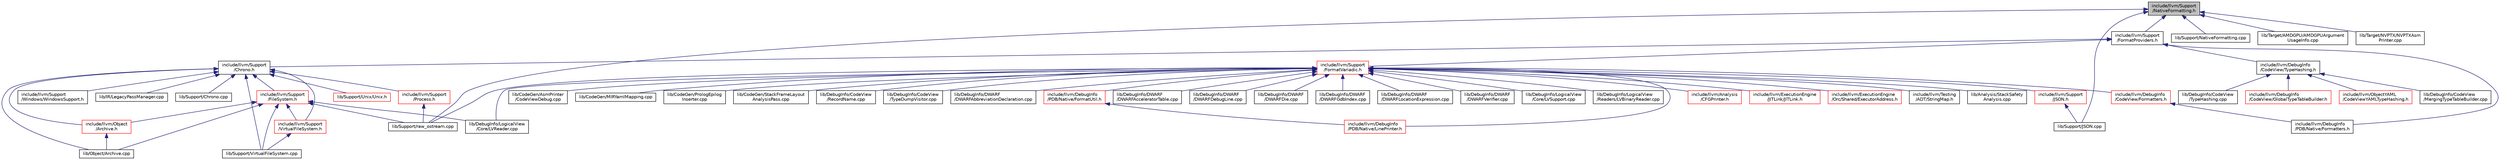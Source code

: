 digraph "include/llvm/Support/NativeFormatting.h"
{
 // LATEX_PDF_SIZE
  bgcolor="transparent";
  edge [fontname="Helvetica",fontsize="10",labelfontname="Helvetica",labelfontsize="10"];
  node [fontname="Helvetica",fontsize="10",shape=record];
  Node1 [label="include/llvm/Support\l/NativeFormatting.h",height=0.2,width=0.4,color="black", fillcolor="grey75", style="filled", fontcolor="black",tooltip=" "];
  Node1 -> Node2 [dir="back",color="midnightblue",fontsize="10",style="solid",fontname="Helvetica"];
  Node2 [label="include/llvm/Support\l/FormatProviders.h",height=0.2,width=0.4,color="black",URL="$FormatProviders_8h.html",tooltip=" "];
  Node2 -> Node3 [dir="back",color="midnightblue",fontsize="10",style="solid",fontname="Helvetica"];
  Node3 [label="include/llvm/DebugInfo\l/CodeView/TypeHashing.h",height=0.2,width=0.4,color="black",URL="$TypeHashing_8h.html",tooltip=" "];
  Node3 -> Node4 [dir="back",color="midnightblue",fontsize="10",style="solid",fontname="Helvetica"];
  Node4 [label="include/llvm/DebugInfo\l/CodeView/GlobalTypeTableBuilder.h",height=0.2,width=0.4,color="red",URL="$GlobalTypeTableBuilder_8h.html",tooltip=" "];
  Node3 -> Node10 [dir="back",color="midnightblue",fontsize="10",style="solid",fontname="Helvetica"];
  Node10 [label="include/llvm/ObjectYAML\l/CodeViewYAMLTypeHashing.h",height=0.2,width=0.4,color="red",URL="$CodeViewYAMLTypeHashing_8h.html",tooltip=" "];
  Node3 -> Node22 [dir="back",color="midnightblue",fontsize="10",style="solid",fontname="Helvetica"];
  Node22 [label="lib/DebugInfo/CodeView\l/MergingTypeTableBuilder.cpp",height=0.2,width=0.4,color="black",URL="$MergingTypeTableBuilder_8cpp.html",tooltip=" "];
  Node3 -> Node23 [dir="back",color="midnightblue",fontsize="10",style="solid",fontname="Helvetica"];
  Node23 [label="lib/DebugInfo/CodeView\l/TypeHashing.cpp",height=0.2,width=0.4,color="black",URL="$TypeHashing_8cpp.html",tooltip=" "];
  Node2 -> Node24 [dir="back",color="midnightblue",fontsize="10",style="solid",fontname="Helvetica"];
  Node24 [label="include/llvm/DebugInfo\l/PDB/Native/Formatters.h",height=0.2,width=0.4,color="black",URL="$PDB_2Native_2Formatters_8h.html",tooltip=" "];
  Node2 -> Node25 [dir="back",color="midnightblue",fontsize="10",style="solid",fontname="Helvetica"];
  Node25 [label="include/llvm/Support\l/Chrono.h",height=0.2,width=0.4,color="black",URL="$Chrono_8h.html",tooltip=" "];
  Node25 -> Node26 [dir="back",color="midnightblue",fontsize="10",style="solid",fontname="Helvetica"];
  Node26 [label="include/llvm/Object\l/Archive.h",height=0.2,width=0.4,color="red",URL="$include_2llvm_2Object_2Archive_8h.html",tooltip=" "];
  Node26 -> Node52 [dir="back",color="midnightblue",fontsize="10",style="solid",fontname="Helvetica"];
  Node52 [label="lib/Object/Archive.cpp",height=0.2,width=0.4,color="black",URL="$Object_2Archive_8cpp.html",tooltip=" "];
  Node25 -> Node57 [dir="back",color="midnightblue",fontsize="10",style="solid",fontname="Helvetica"];
  Node57 [label="include/llvm/Support\l/FileSystem.h",height=0.2,width=0.4,color="red",URL="$FileSystem_8h.html",tooltip=" "];
  Node57 -> Node26 [dir="back",color="midnightblue",fontsize="10",style="solid",fontname="Helvetica"];
  Node57 -> Node145 [dir="back",color="midnightblue",fontsize="10",style="solid",fontname="Helvetica"];
  Node145 [label="include/llvm/Support\l/VirtualFileSystem.h",height=0.2,width=0.4,color="red",URL="$VirtualFileSystem_8h.html",tooltip=" "];
  Node145 -> Node158 [dir="back",color="midnightblue",fontsize="10",style="solid",fontname="Helvetica"];
  Node158 [label="lib/Support/VirtualFileSystem.cpp",height=0.2,width=0.4,color="black",URL="$VirtualFileSystem_8cpp.html",tooltip=" "];
  Node57 -> Node170 [dir="back",color="midnightblue",fontsize="10",style="solid",fontname="Helvetica"];
  Node170 [label="lib/DebugInfo/LogicalView\l/Core/LVReader.cpp",height=0.2,width=0.4,color="black",URL="$LVReader_8cpp.html",tooltip=" "];
  Node57 -> Node52 [dir="back",color="midnightblue",fontsize="10",style="solid",fontname="Helvetica"];
  Node57 -> Node136 [dir="back",color="midnightblue",fontsize="10",style="solid",fontname="Helvetica"];
  Node136 [label="lib/Support/raw_ostream.cpp",height=0.2,width=0.4,color="black",URL="$raw__ostream_8cpp.html",tooltip=" "];
  Node57 -> Node158 [dir="back",color="midnightblue",fontsize="10",style="solid",fontname="Helvetica"];
  Node25 -> Node105 [dir="back",color="midnightblue",fontsize="10",style="solid",fontname="Helvetica"];
  Node105 [label="include/llvm/Support\l/Process.h",height=0.2,width=0.4,color="red",URL="$Process_8h.html",tooltip=" "];
  Node105 -> Node136 [dir="back",color="midnightblue",fontsize="10",style="solid",fontname="Helvetica"];
  Node25 -> Node145 [dir="back",color="midnightblue",fontsize="10",style="solid",fontname="Helvetica"];
  Node25 -> Node203 [dir="back",color="midnightblue",fontsize="10",style="solid",fontname="Helvetica"];
  Node203 [label="include/llvm/Support\l/Windows/WindowsSupport.h",height=0.2,width=0.4,color="black",URL="$WindowsSupport_8h.html",tooltip=" "];
  Node25 -> Node204 [dir="back",color="midnightblue",fontsize="10",style="solid",fontname="Helvetica"];
  Node204 [label="lib/IR/LegacyPassManager.cpp",height=0.2,width=0.4,color="black",URL="$LegacyPassManager_8cpp.html",tooltip=" "];
  Node25 -> Node52 [dir="back",color="midnightblue",fontsize="10",style="solid",fontname="Helvetica"];
  Node25 -> Node205 [dir="back",color="midnightblue",fontsize="10",style="solid",fontname="Helvetica"];
  Node205 [label="lib/Support/Chrono.cpp",height=0.2,width=0.4,color="black",URL="$Chrono_8cpp.html",tooltip=" "];
  Node25 -> Node206 [dir="back",color="midnightblue",fontsize="10",style="solid",fontname="Helvetica"];
  Node206 [label="lib/Support/Unix/Unix.h",height=0.2,width=0.4,color="red",URL="$Unix_8h.html",tooltip=" "];
  Node25 -> Node158 [dir="back",color="midnightblue",fontsize="10",style="solid",fontname="Helvetica"];
  Node2 -> Node212 [dir="back",color="midnightblue",fontsize="10",style="solid",fontname="Helvetica"];
  Node212 [label="include/llvm/Support\l/FormatVariadic.h",height=0.2,width=0.4,color="red",URL="$FormatVariadic_8h.html",tooltip=" "];
  Node212 -> Node213 [dir="back",color="midnightblue",fontsize="10",style="solid",fontname="Helvetica"];
  Node213 [label="include/llvm/Analysis\l/CFGPrinter.h",height=0.2,width=0.4,color="red",URL="$CFGPrinter_8h.html",tooltip=" "];
  Node212 -> Node216 [dir="back",color="midnightblue",fontsize="10",style="solid",fontname="Helvetica"];
  Node216 [label="include/llvm/DebugInfo\l/CodeView/Formatters.h",height=0.2,width=0.4,color="red",URL="$CodeView_2Formatters_8h.html",tooltip=" "];
  Node216 -> Node24 [dir="back",color="midnightblue",fontsize="10",style="solid",fontname="Helvetica"];
  Node212 -> Node219 [dir="back",color="midnightblue",fontsize="10",style="solid",fontname="Helvetica"];
  Node219 [label="include/llvm/DebugInfo\l/PDB/Native/FormatUtil.h",height=0.2,width=0.4,color="red",URL="$FormatUtil_8h.html",tooltip=" "];
  Node219 -> Node220 [dir="back",color="midnightblue",fontsize="10",style="solid",fontname="Helvetica"];
  Node220 [label="include/llvm/DebugInfo\l/PDB/Native/LinePrinter.h",height=0.2,width=0.4,color="red",URL="$LinePrinter_8h.html",tooltip=" "];
  Node212 -> Node220 [dir="back",color="midnightblue",fontsize="10",style="solid",fontname="Helvetica"];
  Node212 -> Node224 [dir="back",color="midnightblue",fontsize="10",style="solid",fontname="Helvetica"];
  Node224 [label="include/llvm/ExecutionEngine\l/JITLink/JITLink.h",height=0.2,width=0.4,color="red",URL="$JITLink_8h.html",tooltip=" "];
  Node212 -> Node288 [dir="back",color="midnightblue",fontsize="10",style="solid",fontname="Helvetica"];
  Node288 [label="include/llvm/ExecutionEngine\l/Orc/Shared/ExecutorAddress.h",height=0.2,width=0.4,color="red",URL="$ExecutorAddress_8h.html",tooltip=" "];
  Node212 -> Node347 [dir="back",color="midnightblue",fontsize="10",style="solid",fontname="Helvetica"];
  Node347 [label="include/llvm/Support\l/JSON.h",height=0.2,width=0.4,color="red",URL="$JSON_8h.html",tooltip=" "];
  Node347 -> Node491 [dir="back",color="midnightblue",fontsize="10",style="solid",fontname="Helvetica"];
  Node491 [label="lib/Support/JSON.cpp",height=0.2,width=0.4,color="black",URL="$JSON_8cpp.html",tooltip=" "];
  Node212 -> Node493 [dir="back",color="midnightblue",fontsize="10",style="solid",fontname="Helvetica"];
  Node493 [label="include/llvm/Testing\l/ADT/StringMap.h",height=0.2,width=0.4,color="black",URL="$Testing_2ADT_2StringMap_8h.html",tooltip=" "];
  Node212 -> Node494 [dir="back",color="midnightblue",fontsize="10",style="solid",fontname="Helvetica"];
  Node494 [label="lib/Analysis/StackSafety\lAnalysis.cpp",height=0.2,width=0.4,color="black",URL="$StackSafetyAnalysis_8cpp.html",tooltip=" "];
  Node212 -> Node7 [dir="back",color="midnightblue",fontsize="10",style="solid",fontname="Helvetica"];
  Node7 [label="lib/CodeGen/AsmPrinter\l/CodeViewDebug.cpp",height=0.2,width=0.4,color="black",URL="$CodeViewDebug_8cpp.html",tooltip=" "];
  Node212 -> Node495 [dir="back",color="midnightblue",fontsize="10",style="solid",fontname="Helvetica"];
  Node495 [label="lib/CodeGen/MIRYamlMapping.cpp",height=0.2,width=0.4,color="black",URL="$MIRYamlMapping_8cpp.html",tooltip=" "];
  Node212 -> Node496 [dir="back",color="midnightblue",fontsize="10",style="solid",fontname="Helvetica"];
  Node496 [label="lib/CodeGen/PrologEpilog\lInserter.cpp",height=0.2,width=0.4,color="black",URL="$PrologEpilogInserter_8cpp.html",tooltip=" "];
  Node212 -> Node497 [dir="back",color="midnightblue",fontsize="10",style="solid",fontname="Helvetica"];
  Node497 [label="lib/CodeGen/StackFrameLayout\lAnalysisPass.cpp",height=0.2,width=0.4,color="black",URL="$StackFrameLayoutAnalysisPass_8cpp.html",tooltip=" "];
  Node212 -> Node498 [dir="back",color="midnightblue",fontsize="10",style="solid",fontname="Helvetica"];
  Node498 [label="lib/DebugInfo/CodeView\l/RecordName.cpp",height=0.2,width=0.4,color="black",URL="$RecordName_8cpp.html",tooltip=" "];
  Node212 -> Node477 [dir="back",color="midnightblue",fontsize="10",style="solid",fontname="Helvetica"];
  Node477 [label="lib/DebugInfo/CodeView\l/TypeDumpVisitor.cpp",height=0.2,width=0.4,color="black",URL="$TypeDumpVisitor_8cpp.html",tooltip=" "];
  Node212 -> Node499 [dir="back",color="midnightblue",fontsize="10",style="solid",fontname="Helvetica"];
  Node499 [label="lib/DebugInfo/DWARF\l/DWARFAbbreviationDeclaration.cpp",height=0.2,width=0.4,color="black",URL="$DWARFAbbreviationDeclaration_8cpp.html",tooltip=" "];
  Node212 -> Node480 [dir="back",color="midnightblue",fontsize="10",style="solid",fontname="Helvetica"];
  Node480 [label="lib/DebugInfo/DWARF\l/DWARFAcceleratorTable.cpp",height=0.2,width=0.4,color="black",URL="$DWARFAcceleratorTable_8cpp.html",tooltip=" "];
  Node212 -> Node500 [dir="back",color="midnightblue",fontsize="10",style="solid",fontname="Helvetica"];
  Node500 [label="lib/DebugInfo/DWARF\l/DWARFDebugLine.cpp",height=0.2,width=0.4,color="black",URL="$DWARFDebugLine_8cpp.html",tooltip=" "];
  Node212 -> Node501 [dir="back",color="midnightblue",fontsize="10",style="solid",fontname="Helvetica"];
  Node501 [label="lib/DebugInfo/DWARF\l/DWARFDie.cpp",height=0.2,width=0.4,color="black",URL="$DWARFDie_8cpp.html",tooltip=" "];
  Node212 -> Node502 [dir="back",color="midnightblue",fontsize="10",style="solid",fontname="Helvetica"];
  Node502 [label="lib/DebugInfo/DWARF\l/DWARFGdbIndex.cpp",height=0.2,width=0.4,color="black",URL="$DWARFGdbIndex_8cpp.html",tooltip=" "];
  Node212 -> Node503 [dir="back",color="midnightblue",fontsize="10",style="solid",fontname="Helvetica"];
  Node503 [label="lib/DebugInfo/DWARF\l/DWARFLocationExpression.cpp",height=0.2,width=0.4,color="black",URL="$DWARFLocationExpression_8cpp.html",tooltip=" "];
  Node212 -> Node504 [dir="back",color="midnightblue",fontsize="10",style="solid",fontname="Helvetica"];
  Node504 [label="lib/DebugInfo/DWARF\l/DWARFVerifier.cpp",height=0.2,width=0.4,color="black",URL="$DWARFVerifier_8cpp.html",tooltip=" "];
  Node212 -> Node170 [dir="back",color="midnightblue",fontsize="10",style="solid",fontname="Helvetica"];
  Node212 -> Node505 [dir="back",color="midnightblue",fontsize="10",style="solid",fontname="Helvetica"];
  Node505 [label="lib/DebugInfo/LogicalView\l/Core/LVSupport.cpp",height=0.2,width=0.4,color="black",URL="$LVSupport_8cpp.html",tooltip=" "];
  Node212 -> Node448 [dir="back",color="midnightblue",fontsize="10",style="solid",fontname="Helvetica"];
  Node448 [label="lib/DebugInfo/LogicalView\l/Readers/LVBinaryReader.cpp",height=0.2,width=0.4,color="black",URL="$LVBinaryReader_8cpp.html",tooltip=" "];
  Node212 -> Node136 [dir="back",color="midnightblue",fontsize="10",style="solid",fontname="Helvetica"];
  Node1 -> Node491 [dir="back",color="midnightblue",fontsize="10",style="solid",fontname="Helvetica"];
  Node1 -> Node521 [dir="back",color="midnightblue",fontsize="10",style="solid",fontname="Helvetica"];
  Node521 [label="lib/Support/NativeFormatting.cpp",height=0.2,width=0.4,color="black",URL="$NativeFormatting_8cpp.html",tooltip=" "];
  Node1 -> Node136 [dir="back",color="midnightblue",fontsize="10",style="solid",fontname="Helvetica"];
  Node1 -> Node522 [dir="back",color="midnightblue",fontsize="10",style="solid",fontname="Helvetica"];
  Node522 [label="lib/Target/AMDGPU/AMDGPUArgument\lUsageInfo.cpp",height=0.2,width=0.4,color="black",URL="$AMDGPUArgumentUsageInfo_8cpp.html",tooltip=" "];
  Node1 -> Node523 [dir="back",color="midnightblue",fontsize="10",style="solid",fontname="Helvetica"];
  Node523 [label="lib/Target/NVPTX/NVPTXAsm\lPrinter.cpp",height=0.2,width=0.4,color="black",URL="$NVPTXAsmPrinter_8cpp.html",tooltip=" "];
}
